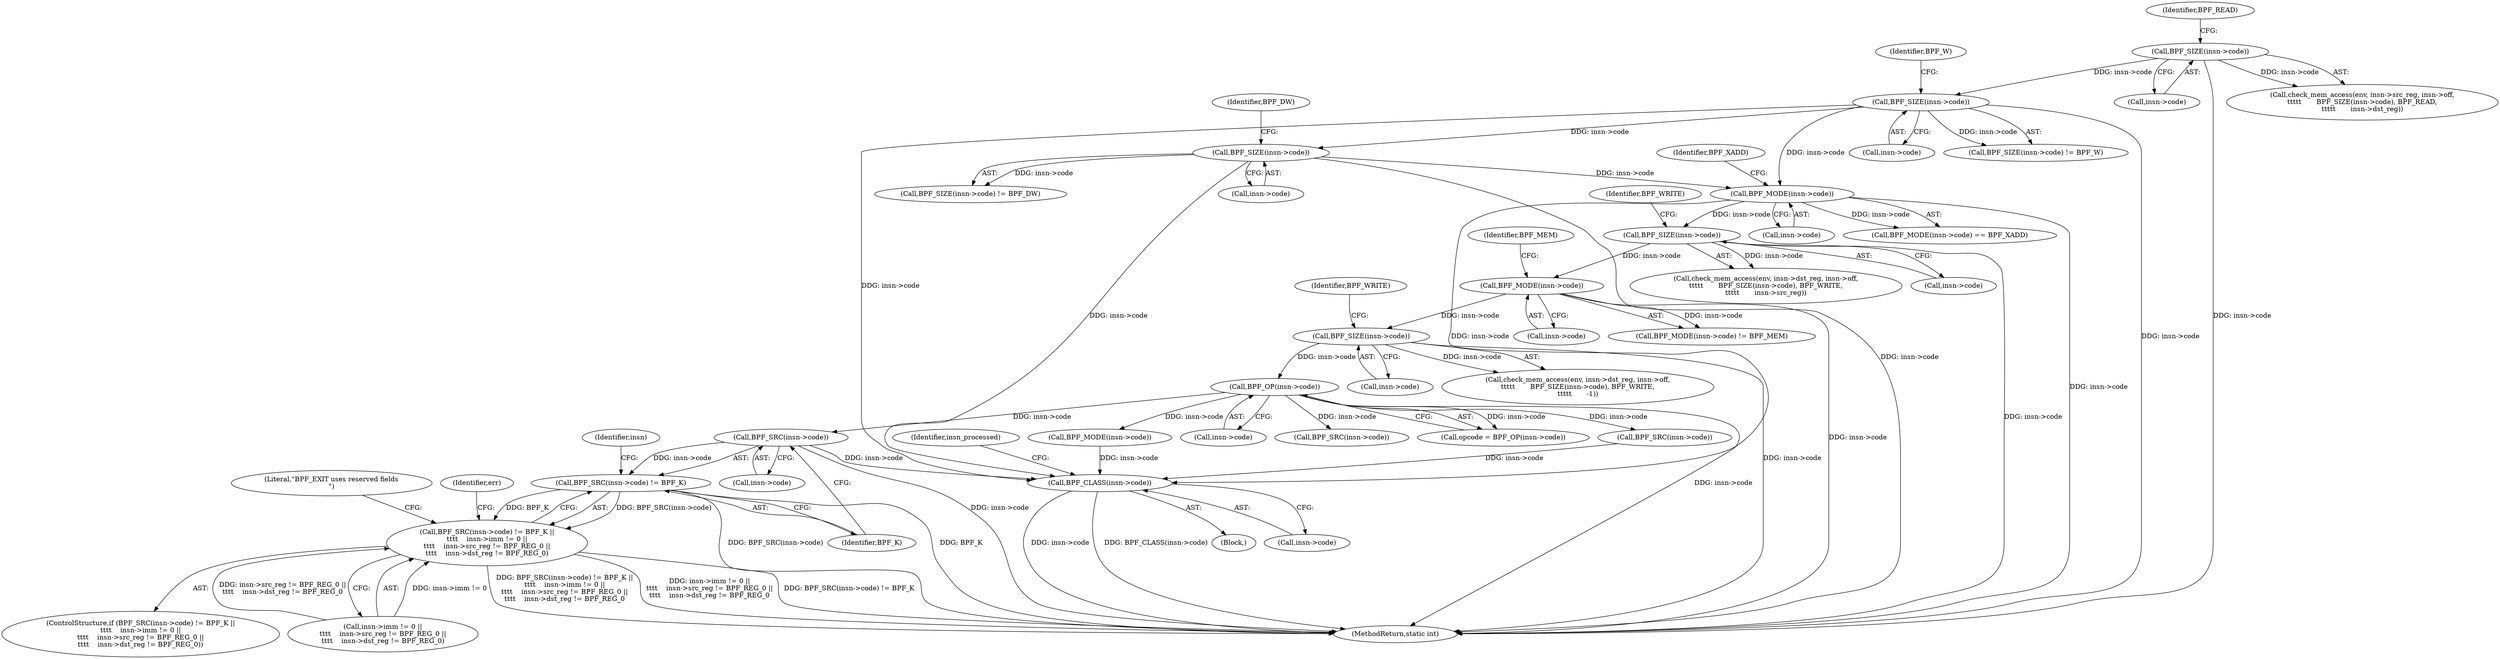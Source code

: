digraph "0_linux_0d0e57697f162da4aa218b5feafe614fb666db07@pointer" {
"1000690" [label="(Call,BPF_SRC(insn->code))"];
"1000584" [label="(Call,BPF_OP(insn->code))"];
"1000569" [label="(Call,BPF_SIZE(insn->code))"];
"1000531" [label="(Call,BPF_MODE(insn->code))"];
"1000474" [label="(Call,BPF_SIZE(insn->code))"];
"1000413" [label="(Call,BPF_MODE(insn->code))"];
"1000352" [label="(Call,BPF_SIZE(insn->code))"];
"1000337" [label="(Call,BPF_SIZE(insn->code))"];
"1000358" [label="(Call,BPF_SIZE(insn->code))"];
"1000189" [label="(Call,BPF_CLASS(insn->code))"];
"1000689" [label="(Call,BPF_SRC(insn->code) != BPF_K)"];
"1000688" [label="(Call,BPF_SRC(insn->code) != BPF_K ||\n\t\t\t\t    insn->imm != 0 ||\n\t\t\t\t    insn->src_reg != BPF_REG_0 ||\n\t\t\t\t    insn->dst_reg != BPF_REG_0)"];
"1000414" [label="(Call,insn->code)"];
"1000475" [label="(Call,insn->code)"];
"1000474" [label="(Call,BPF_SIZE(insn->code))"];
"1000832" [label="(MethodReturn,static int)"];
"1000687" [label="(ControlStructure,if (BPF_SRC(insn->code) != BPF_K ||\n\t\t\t\t    insn->imm != 0 ||\n\t\t\t\t    insn->src_reg != BPF_REG_0 ||\n\t\t\t\t    insn->dst_reg != BPF_REG_0))"];
"1000358" [label="(Call,BPF_SIZE(insn->code))"];
"1000362" [label="(Identifier,BPF_DW)"];
"1000573" [label="(Identifier,BPF_WRITE)"];
"1000698" [label="(Identifier,insn)"];
"1000530" [label="(Call,BPF_MODE(insn->code) != BPF_MEM)"];
"1000412" [label="(Call,BPF_MODE(insn->code) == BPF_XADD)"];
"1000714" [label="(Literal,\"BPF_EXIT uses reserved fields\n\")"];
"1000357" [label="(Call,BPF_SIZE(insn->code) != BPF_DW)"];
"1000478" [label="(Identifier,BPF_WRITE)"];
"1000352" [label="(Call,BPF_SIZE(insn->code))"];
"1000691" [label="(Call,insn->code)"];
"1000168" [label="(Block,)"];
"1000356" [label="(Identifier,BPF_W)"];
"1000338" [label="(Call,insn->code)"];
"1000190" [label="(Call,insn->code)"];
"1000688" [label="(Call,BPF_SRC(insn->code) != BPF_K ||\n\t\t\t\t    insn->imm != 0 ||\n\t\t\t\t    insn->src_reg != BPF_REG_0 ||\n\t\t\t\t    insn->dst_reg != BPF_REG_0)"];
"1000774" [label="(Call,BPF_MODE(insn->code))"];
"1000569" [label="(Call,BPF_SIZE(insn->code))"];
"1000532" [label="(Call,insn->code)"];
"1000695" [label="(Call,insn->imm != 0 ||\n\t\t\t\t    insn->src_reg != BPF_REG_0 ||\n\t\t\t\t    insn->dst_reg != BPF_REG_0)"];
"1000337" [label="(Call,BPF_SIZE(insn->code))"];
"1000689" [label="(Call,BPF_SRC(insn->code) != BPF_K)"];
"1000189" [label="(Call,BPF_CLASS(insn->code))"];
"1000359" [label="(Call,insn->code)"];
"1000341" [label="(Identifier,BPF_READ)"];
"1000570" [label="(Call,insn->code)"];
"1000531" [label="(Call,BPF_MODE(insn->code))"];
"1000196" [label="(Identifier,insn_processed)"];
"1000535" [label="(Identifier,BPF_MEM)"];
"1000585" [label="(Call,insn->code)"];
"1000417" [label="(Identifier,BPF_XADD)"];
"1000690" [label="(Call,BPF_SRC(insn->code))"];
"1000645" [label="(Call,BPF_SRC(insn->code))"];
"1000596" [label="(Call,BPF_SRC(insn->code))"];
"1000719" [label="(Identifier,err)"];
"1000582" [label="(Call,opcode = BPF_OP(insn->code))"];
"1000561" [label="(Call,check_mem_access(env, insn->dst_reg, insn->off,\n\t\t\t\t\t       BPF_SIZE(insn->code), BPF_WRITE,\n\t\t\t\t\t       -1))"];
"1000353" [label="(Call,insn->code)"];
"1000329" [label="(Call,check_mem_access(env, insn->src_reg, insn->off,\n\t\t\t\t\t       BPF_SIZE(insn->code), BPF_READ,\n\t\t\t\t\t       insn->dst_reg))"];
"1000351" [label="(Call,BPF_SIZE(insn->code) != BPF_W)"];
"1000413" [label="(Call,BPF_MODE(insn->code))"];
"1000584" [label="(Call,BPF_OP(insn->code))"];
"1000694" [label="(Identifier,BPF_K)"];
"1000466" [label="(Call,check_mem_access(env, insn->dst_reg, insn->off,\n\t\t\t\t\t       BPF_SIZE(insn->code), BPF_WRITE,\n\t\t\t\t\t       insn->src_reg))"];
"1000690" -> "1000689"  [label="AST: "];
"1000690" -> "1000691"  [label="CFG: "];
"1000691" -> "1000690"  [label="AST: "];
"1000694" -> "1000690"  [label="CFG: "];
"1000690" -> "1000832"  [label="DDG: insn->code"];
"1000690" -> "1000189"  [label="DDG: insn->code"];
"1000690" -> "1000689"  [label="DDG: insn->code"];
"1000584" -> "1000690"  [label="DDG: insn->code"];
"1000584" -> "1000582"  [label="AST: "];
"1000584" -> "1000585"  [label="CFG: "];
"1000585" -> "1000584"  [label="AST: "];
"1000582" -> "1000584"  [label="CFG: "];
"1000584" -> "1000832"  [label="DDG: insn->code"];
"1000584" -> "1000582"  [label="DDG: insn->code"];
"1000569" -> "1000584"  [label="DDG: insn->code"];
"1000584" -> "1000596"  [label="DDG: insn->code"];
"1000584" -> "1000645"  [label="DDG: insn->code"];
"1000584" -> "1000774"  [label="DDG: insn->code"];
"1000569" -> "1000561"  [label="AST: "];
"1000569" -> "1000570"  [label="CFG: "];
"1000570" -> "1000569"  [label="AST: "];
"1000573" -> "1000569"  [label="CFG: "];
"1000569" -> "1000832"  [label="DDG: insn->code"];
"1000569" -> "1000561"  [label="DDG: insn->code"];
"1000531" -> "1000569"  [label="DDG: insn->code"];
"1000531" -> "1000530"  [label="AST: "];
"1000531" -> "1000532"  [label="CFG: "];
"1000532" -> "1000531"  [label="AST: "];
"1000535" -> "1000531"  [label="CFG: "];
"1000531" -> "1000832"  [label="DDG: insn->code"];
"1000531" -> "1000530"  [label="DDG: insn->code"];
"1000474" -> "1000531"  [label="DDG: insn->code"];
"1000474" -> "1000466"  [label="AST: "];
"1000474" -> "1000475"  [label="CFG: "];
"1000475" -> "1000474"  [label="AST: "];
"1000478" -> "1000474"  [label="CFG: "];
"1000474" -> "1000832"  [label="DDG: insn->code"];
"1000474" -> "1000466"  [label="DDG: insn->code"];
"1000413" -> "1000474"  [label="DDG: insn->code"];
"1000413" -> "1000412"  [label="AST: "];
"1000413" -> "1000414"  [label="CFG: "];
"1000414" -> "1000413"  [label="AST: "];
"1000417" -> "1000413"  [label="CFG: "];
"1000413" -> "1000832"  [label="DDG: insn->code"];
"1000413" -> "1000189"  [label="DDG: insn->code"];
"1000413" -> "1000412"  [label="DDG: insn->code"];
"1000352" -> "1000413"  [label="DDG: insn->code"];
"1000358" -> "1000413"  [label="DDG: insn->code"];
"1000352" -> "1000351"  [label="AST: "];
"1000352" -> "1000353"  [label="CFG: "];
"1000353" -> "1000352"  [label="AST: "];
"1000356" -> "1000352"  [label="CFG: "];
"1000352" -> "1000832"  [label="DDG: insn->code"];
"1000352" -> "1000189"  [label="DDG: insn->code"];
"1000352" -> "1000351"  [label="DDG: insn->code"];
"1000337" -> "1000352"  [label="DDG: insn->code"];
"1000352" -> "1000358"  [label="DDG: insn->code"];
"1000337" -> "1000329"  [label="AST: "];
"1000337" -> "1000338"  [label="CFG: "];
"1000338" -> "1000337"  [label="AST: "];
"1000341" -> "1000337"  [label="CFG: "];
"1000337" -> "1000832"  [label="DDG: insn->code"];
"1000337" -> "1000329"  [label="DDG: insn->code"];
"1000358" -> "1000357"  [label="AST: "];
"1000358" -> "1000359"  [label="CFG: "];
"1000359" -> "1000358"  [label="AST: "];
"1000362" -> "1000358"  [label="CFG: "];
"1000358" -> "1000832"  [label="DDG: insn->code"];
"1000358" -> "1000189"  [label="DDG: insn->code"];
"1000358" -> "1000357"  [label="DDG: insn->code"];
"1000189" -> "1000168"  [label="AST: "];
"1000189" -> "1000190"  [label="CFG: "];
"1000190" -> "1000189"  [label="AST: "];
"1000196" -> "1000189"  [label="CFG: "];
"1000189" -> "1000832"  [label="DDG: insn->code"];
"1000189" -> "1000832"  [label="DDG: BPF_CLASS(insn->code)"];
"1000645" -> "1000189"  [label="DDG: insn->code"];
"1000774" -> "1000189"  [label="DDG: insn->code"];
"1000689" -> "1000688"  [label="AST: "];
"1000689" -> "1000694"  [label="CFG: "];
"1000694" -> "1000689"  [label="AST: "];
"1000698" -> "1000689"  [label="CFG: "];
"1000688" -> "1000689"  [label="CFG: "];
"1000689" -> "1000832"  [label="DDG: BPF_SRC(insn->code)"];
"1000689" -> "1000832"  [label="DDG: BPF_K"];
"1000689" -> "1000688"  [label="DDG: BPF_SRC(insn->code)"];
"1000689" -> "1000688"  [label="DDG: BPF_K"];
"1000688" -> "1000687"  [label="AST: "];
"1000688" -> "1000695"  [label="CFG: "];
"1000695" -> "1000688"  [label="AST: "];
"1000714" -> "1000688"  [label="CFG: "];
"1000719" -> "1000688"  [label="CFG: "];
"1000688" -> "1000832"  [label="DDG: insn->imm != 0 ||\n\t\t\t\t    insn->src_reg != BPF_REG_0 ||\n\t\t\t\t    insn->dst_reg != BPF_REG_0"];
"1000688" -> "1000832"  [label="DDG: BPF_SRC(insn->code) != BPF_K"];
"1000688" -> "1000832"  [label="DDG: BPF_SRC(insn->code) != BPF_K ||\n\t\t\t\t    insn->imm != 0 ||\n\t\t\t\t    insn->src_reg != BPF_REG_0 ||\n\t\t\t\t    insn->dst_reg != BPF_REG_0"];
"1000695" -> "1000688"  [label="DDG: insn->imm != 0"];
"1000695" -> "1000688"  [label="DDG: insn->src_reg != BPF_REG_0 ||\n\t\t\t\t    insn->dst_reg != BPF_REG_0"];
}
